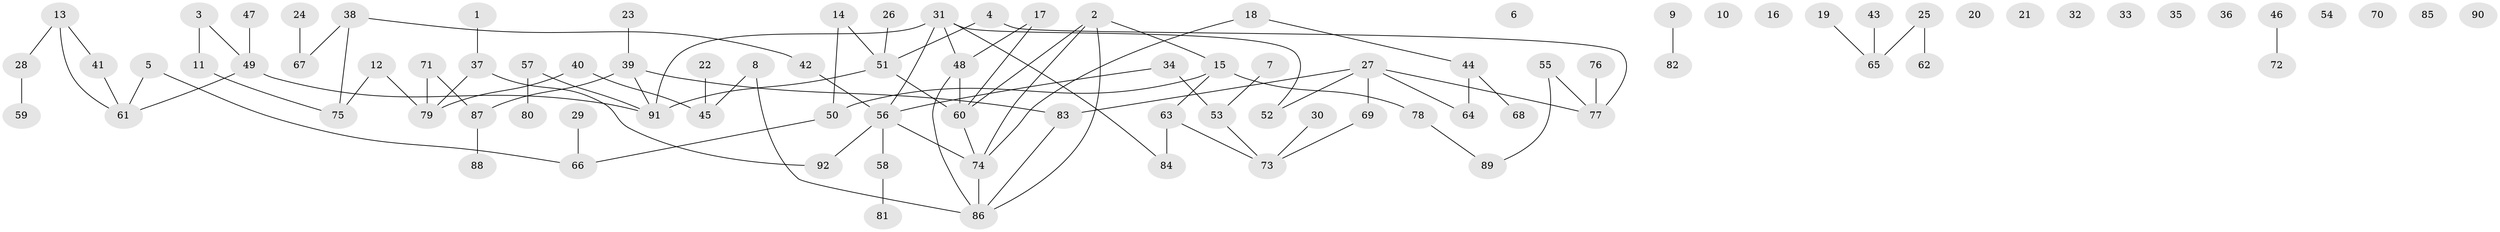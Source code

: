 // Generated by graph-tools (version 1.1) at 2025/00/03/09/25 03:00:53]
// undirected, 92 vertices, 96 edges
graph export_dot {
graph [start="1"]
  node [color=gray90,style=filled];
  1;
  2;
  3;
  4;
  5;
  6;
  7;
  8;
  9;
  10;
  11;
  12;
  13;
  14;
  15;
  16;
  17;
  18;
  19;
  20;
  21;
  22;
  23;
  24;
  25;
  26;
  27;
  28;
  29;
  30;
  31;
  32;
  33;
  34;
  35;
  36;
  37;
  38;
  39;
  40;
  41;
  42;
  43;
  44;
  45;
  46;
  47;
  48;
  49;
  50;
  51;
  52;
  53;
  54;
  55;
  56;
  57;
  58;
  59;
  60;
  61;
  62;
  63;
  64;
  65;
  66;
  67;
  68;
  69;
  70;
  71;
  72;
  73;
  74;
  75;
  76;
  77;
  78;
  79;
  80;
  81;
  82;
  83;
  84;
  85;
  86;
  87;
  88;
  89;
  90;
  91;
  92;
  1 -- 37;
  2 -- 15;
  2 -- 60;
  2 -- 74;
  2 -- 86;
  3 -- 11;
  3 -- 49;
  4 -- 51;
  4 -- 77;
  5 -- 61;
  5 -- 66;
  7 -- 53;
  8 -- 45;
  8 -- 86;
  9 -- 82;
  11 -- 75;
  12 -- 75;
  12 -- 79;
  13 -- 28;
  13 -- 41;
  13 -- 61;
  14 -- 50;
  14 -- 51;
  15 -- 50;
  15 -- 63;
  15 -- 78;
  17 -- 48;
  17 -- 60;
  18 -- 44;
  18 -- 74;
  19 -- 65;
  22 -- 45;
  23 -- 39;
  24 -- 67;
  25 -- 62;
  25 -- 65;
  26 -- 51;
  27 -- 52;
  27 -- 64;
  27 -- 69;
  27 -- 77;
  27 -- 83;
  28 -- 59;
  29 -- 66;
  30 -- 73;
  31 -- 48;
  31 -- 52;
  31 -- 56;
  31 -- 84;
  31 -- 91;
  34 -- 53;
  34 -- 56;
  37 -- 79;
  37 -- 92;
  38 -- 42;
  38 -- 67;
  38 -- 75;
  39 -- 83;
  39 -- 87;
  39 -- 91;
  40 -- 45;
  40 -- 79;
  41 -- 61;
  42 -- 56;
  43 -- 65;
  44 -- 64;
  44 -- 68;
  46 -- 72;
  47 -- 49;
  48 -- 60;
  48 -- 86;
  49 -- 61;
  49 -- 91;
  50 -- 66;
  51 -- 60;
  51 -- 91;
  53 -- 73;
  55 -- 77;
  55 -- 89;
  56 -- 58;
  56 -- 74;
  56 -- 92;
  57 -- 80;
  57 -- 91;
  58 -- 81;
  60 -- 74;
  63 -- 73;
  63 -- 84;
  69 -- 73;
  71 -- 79;
  71 -- 87;
  74 -- 86;
  76 -- 77;
  78 -- 89;
  83 -- 86;
  87 -- 88;
}
